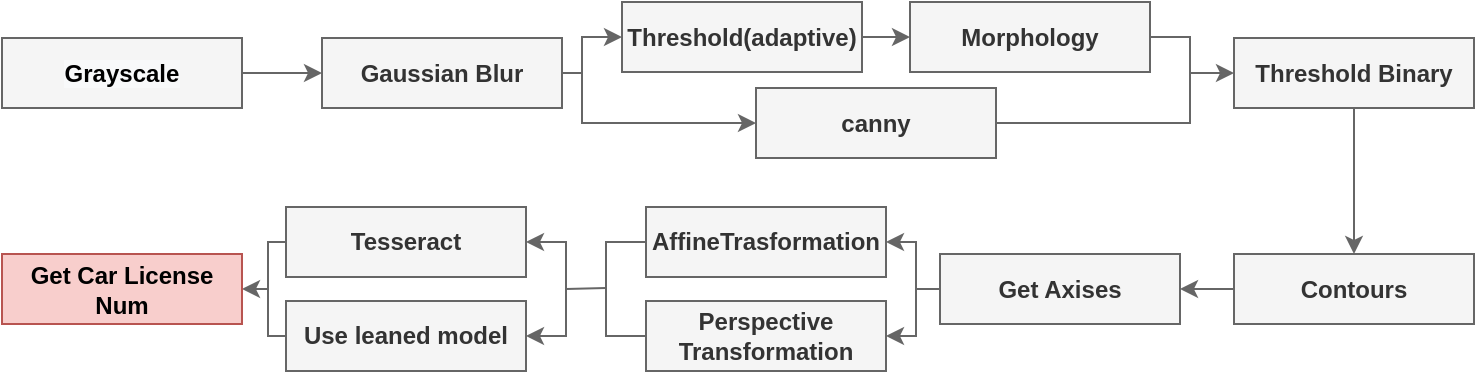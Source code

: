 <mxfile version="14.7.3" type="device"><diagram id="V0GOn_YR5qKqMxzWaT6M" name="Page-1"><mxGraphModel dx="981" dy="526" grid="0" gridSize="10" guides="1" tooltips="1" connect="1" arrows="1" fold="1" page="1" pageScale="1" pageWidth="827" pageHeight="583" math="0" shadow="0"><root><mxCell id="0"/><mxCell id="1" parent="0"/><mxCell id="KjbwLUA2uIQoaoJubunj-9" value="" style="edgeStyle=orthogonalEdgeStyle;rounded=0;orthogonalLoop=1;jettySize=auto;html=1;fillColor=#f5f5f5;strokeColor=#666666;fontStyle=1;fontFamily=Helvetica;" edge="1" parent="1" source="KjbwLUA2uIQoaoJubunj-3" target="KjbwLUA2uIQoaoJubunj-4"><mxGeometry relative="1" as="geometry"/></mxCell><mxCell id="KjbwLUA2uIQoaoJubunj-3" value="&#10;&#10;&lt;span style=&quot;color: rgb(0, 0, 0); font-size: 12px; font-style: normal; letter-spacing: normal; text-align: center; text-indent: 0px; text-transform: none; word-spacing: 0px; background-color: rgb(248, 249, 250); display: inline; float: none;&quot;&gt;Grayscale&lt;/span&gt;&#10;&#10;" style="rounded=0;whiteSpace=wrap;html=1;fillColor=#f5f5f5;strokeColor=#666666;fontColor=#333333;fontStyle=1;fontFamily=Helvetica;" vertex="1" parent="1"><mxGeometry x="39" y="65" width="120" height="35" as="geometry"/></mxCell><mxCell id="KjbwLUA2uIQoaoJubunj-37" style="edgeStyle=orthogonalEdgeStyle;rounded=0;orthogonalLoop=1;jettySize=auto;html=1;exitX=1;exitY=0.5;exitDx=0;exitDy=0;startArrow=none;startFill=0;endArrow=none;endFill=0;fillColor=#f5f5f5;strokeColor=#666666;fontStyle=1;fontFamily=Helvetica;" edge="1" parent="1" source="KjbwLUA2uIQoaoJubunj-4"><mxGeometry relative="1" as="geometry"><mxPoint x="329.345" y="82.5" as="targetPoint"/></mxGeometry></mxCell><mxCell id="KjbwLUA2uIQoaoJubunj-4" value="Gaussian Blur" style="rounded=0;whiteSpace=wrap;html=1;fillColor=#f5f5f5;strokeColor=#666666;fontColor=#333333;fontStyle=1;fontFamily=Helvetica;" vertex="1" parent="1"><mxGeometry x="199" y="65" width="120" height="35" as="geometry"/></mxCell><mxCell id="KjbwLUA2uIQoaoJubunj-12" style="edgeStyle=orthogonalEdgeStyle;rounded=0;orthogonalLoop=1;jettySize=auto;html=1;exitX=1;exitY=0.5;exitDx=0;exitDy=0;entryX=0;entryY=0.5;entryDx=0;entryDy=0;fillColor=#f5f5f5;strokeColor=#666666;fontStyle=1;fontFamily=Helvetica;" edge="1" parent="1" source="KjbwLUA2uIQoaoJubunj-5" target="KjbwLUA2uIQoaoJubunj-7"><mxGeometry relative="1" as="geometry"/></mxCell><mxCell id="KjbwLUA2uIQoaoJubunj-34" style="edgeStyle=orthogonalEdgeStyle;rounded=0;orthogonalLoop=1;jettySize=auto;html=1;exitX=0;exitY=0.5;exitDx=0;exitDy=0;entryX=0;entryY=0.5;entryDx=0;entryDy=0;startArrow=classic;startFill=1;endArrow=classic;endFill=1;fillColor=#f5f5f5;strokeColor=#666666;fontStyle=1;fontFamily=Helvetica;" edge="1" parent="1" source="KjbwLUA2uIQoaoJubunj-5" target="KjbwLUA2uIQoaoJubunj-8"><mxGeometry relative="1" as="geometry"/></mxCell><mxCell id="KjbwLUA2uIQoaoJubunj-5" value="Threshold(adaptive)" style="rounded=0;whiteSpace=wrap;html=1;fillColor=#f5f5f5;strokeColor=#666666;fontColor=#333333;fontStyle=1;fontFamily=Helvetica;" vertex="1" parent="1"><mxGeometry x="349" y="47" width="120" height="35" as="geometry"/></mxCell><mxCell id="KjbwLUA2uIQoaoJubunj-26" style="edgeStyle=none;rounded=0;orthogonalLoop=1;jettySize=auto;html=1;exitX=0.5;exitY=1;exitDx=0;exitDy=0;entryX=0.5;entryY=0;entryDx=0;entryDy=0;fillColor=#f5f5f5;strokeColor=#666666;fontStyle=1;fontFamily=Helvetica;" edge="1" parent="1" source="KjbwLUA2uIQoaoJubunj-6" target="KjbwLUA2uIQoaoJubunj-17"><mxGeometry relative="1" as="geometry"/></mxCell><mxCell id="KjbwLUA2uIQoaoJubunj-36" style="edgeStyle=orthogonalEdgeStyle;rounded=0;orthogonalLoop=1;jettySize=auto;html=1;exitX=0;exitY=0.5;exitDx=0;exitDy=0;startArrow=classic;startFill=1;endArrow=none;endFill=0;fillColor=#f5f5f5;strokeColor=#666666;fontStyle=1;fontFamily=Helvetica;" edge="1" parent="1" source="KjbwLUA2uIQoaoJubunj-6"><mxGeometry relative="1" as="geometry"><mxPoint x="633.483" y="82.276" as="targetPoint"/></mxGeometry></mxCell><mxCell id="KjbwLUA2uIQoaoJubunj-6" value="Threshold Binary" style="rounded=0;whiteSpace=wrap;html=1;fillColor=#f5f5f5;strokeColor=#666666;fontColor=#333333;fontStyle=1;fontFamily=Helvetica;" vertex="1" parent="1"><mxGeometry x="655" y="65" width="120" height="35" as="geometry"/></mxCell><mxCell id="KjbwLUA2uIQoaoJubunj-35" style="edgeStyle=orthogonalEdgeStyle;rounded=0;orthogonalLoop=1;jettySize=auto;html=1;exitX=1;exitY=0.5;exitDx=0;exitDy=0;entryX=1;entryY=0.5;entryDx=0;entryDy=0;startArrow=none;startFill=0;endArrow=none;endFill=0;fillColor=#f5f5f5;strokeColor=#666666;fontStyle=1;fontFamily=Helvetica;" edge="1" parent="1" source="KjbwLUA2uIQoaoJubunj-7" target="KjbwLUA2uIQoaoJubunj-8"><mxGeometry relative="1" as="geometry"/></mxCell><mxCell id="KjbwLUA2uIQoaoJubunj-7" value="Morphology" style="rounded=0;whiteSpace=wrap;html=1;fillColor=#f5f5f5;strokeColor=#666666;fontColor=#333333;fontStyle=1;fontFamily=Helvetica;" vertex="1" parent="1"><mxGeometry x="493" y="47" width="120" height="35" as="geometry"/></mxCell><mxCell id="KjbwLUA2uIQoaoJubunj-8" value="canny" style="rounded=0;whiteSpace=wrap;html=1;fillColor=#f5f5f5;strokeColor=#666666;fontColor=#333333;fontStyle=1;fontFamily=Helvetica;" vertex="1" parent="1"><mxGeometry x="416" y="90" width="120" height="35" as="geometry"/></mxCell><mxCell id="KjbwLUA2uIQoaoJubunj-27" style="edgeStyle=none;rounded=0;orthogonalLoop=1;jettySize=auto;html=1;exitX=0;exitY=0.5;exitDx=0;exitDy=0;entryX=1;entryY=0.5;entryDx=0;entryDy=0;fillColor=#f5f5f5;strokeColor=#666666;fontStyle=1;fontFamily=Helvetica;" edge="1" parent="1" source="KjbwLUA2uIQoaoJubunj-17" target="KjbwLUA2uIQoaoJubunj-18"><mxGeometry relative="1" as="geometry"/></mxCell><mxCell id="KjbwLUA2uIQoaoJubunj-17" value="Contours" style="rounded=0;whiteSpace=wrap;html=1;fillColor=#f5f5f5;strokeColor=#666666;fontColor=#333333;fontStyle=1;fontFamily=Helvetica;" vertex="1" parent="1"><mxGeometry x="655" y="173" width="120" height="35" as="geometry"/></mxCell><mxCell id="KjbwLUA2uIQoaoJubunj-40" style="edgeStyle=orthogonalEdgeStyle;rounded=0;orthogonalLoop=1;jettySize=auto;html=1;exitX=0;exitY=0.5;exitDx=0;exitDy=0;startArrow=none;startFill=0;endArrow=none;endFill=0;fillColor=#f5f5f5;strokeColor=#666666;fontStyle=1;fontFamily=Helvetica;" edge="1" parent="1" source="KjbwLUA2uIQoaoJubunj-18"><mxGeometry relative="1" as="geometry"><mxPoint x="496" y="190" as="targetPoint"/></mxGeometry></mxCell><mxCell id="KjbwLUA2uIQoaoJubunj-18" value="Get Axises" style="rounded=0;whiteSpace=wrap;html=1;fillColor=#f5f5f5;strokeColor=#666666;fontColor=#333333;fontStyle=1;fontFamily=Helvetica;" vertex="1" parent="1"><mxGeometry x="508" y="173" width="120" height="35" as="geometry"/></mxCell><mxCell id="KjbwLUA2uIQoaoJubunj-29" style="edgeStyle=orthogonalEdgeStyle;rounded=0;orthogonalLoop=1;jettySize=auto;html=1;exitX=0;exitY=0.5;exitDx=0;exitDy=0;entryX=0;entryY=0.5;entryDx=0;entryDy=0;endArrow=none;endFill=0;fillColor=#f5f5f5;strokeColor=#666666;fontStyle=1;fontFamily=Helvetica;" edge="1" parent="1" source="KjbwLUA2uIQoaoJubunj-19" target="KjbwLUA2uIQoaoJubunj-20"><mxGeometry relative="1" as="geometry"/></mxCell><mxCell id="KjbwLUA2uIQoaoJubunj-39" style="edgeStyle=orthogonalEdgeStyle;rounded=0;orthogonalLoop=1;jettySize=auto;html=1;exitX=1;exitY=0.5;exitDx=0;exitDy=0;entryX=1;entryY=0.5;entryDx=0;entryDy=0;startArrow=classic;startFill=1;endArrow=classic;endFill=1;fillColor=#f5f5f5;strokeColor=#666666;fontStyle=1;fontFamily=Helvetica;" edge="1" parent="1" source="KjbwLUA2uIQoaoJubunj-19" target="KjbwLUA2uIQoaoJubunj-20"><mxGeometry relative="1" as="geometry"><Array as="points"><mxPoint x="496" y="167"/><mxPoint x="496" y="214"/></Array></mxGeometry></mxCell><mxCell id="KjbwLUA2uIQoaoJubunj-19" value="AffineTrasformation" style="rounded=0;whiteSpace=wrap;html=1;fillColor=#f5f5f5;strokeColor=#666666;fontColor=#333333;fontStyle=1;fontFamily=Helvetica;" vertex="1" parent="1"><mxGeometry x="361" y="149.5" width="120" height="35" as="geometry"/></mxCell><mxCell id="KjbwLUA2uIQoaoJubunj-20" value="Perspective Transformation" style="rounded=0;whiteSpace=wrap;html=1;fillColor=#f5f5f5;strokeColor=#666666;fontColor=#333333;fontStyle=1;fontFamily=Helvetica;" vertex="1" parent="1"><mxGeometry x="361" y="196.5" width="120" height="35" as="geometry"/></mxCell><mxCell id="KjbwLUA2uIQoaoJubunj-30" style="edgeStyle=orthogonalEdgeStyle;rounded=0;orthogonalLoop=1;jettySize=auto;html=1;exitX=1;exitY=0.5;exitDx=0;exitDy=0;entryX=1;entryY=0.5;entryDx=0;entryDy=0;endArrow=classic;endFill=1;fillColor=#f5f5f5;strokeColor=#666666;startArrow=classic;startFill=1;fontStyle=1;fontFamily=Helvetica;" edge="1" parent="1" source="KjbwLUA2uIQoaoJubunj-23" target="KjbwLUA2uIQoaoJubunj-24"><mxGeometry relative="1" as="geometry"/></mxCell><mxCell id="KjbwLUA2uIQoaoJubunj-41" style="edgeStyle=orthogonalEdgeStyle;rounded=0;orthogonalLoop=1;jettySize=auto;html=1;exitX=0;exitY=0.5;exitDx=0;exitDy=0;entryX=0;entryY=0.5;entryDx=0;entryDy=0;startArrow=none;startFill=0;endArrow=none;endFill=0;fillColor=#f5f5f5;strokeColor=#666666;fontStyle=1;fontFamily=Helvetica;" edge="1" parent="1" source="KjbwLUA2uIQoaoJubunj-23" target="KjbwLUA2uIQoaoJubunj-24"><mxGeometry relative="1" as="geometry"><Array as="points"><mxPoint x="172" y="167"/><mxPoint x="172" y="214"/></Array></mxGeometry></mxCell><mxCell id="KjbwLUA2uIQoaoJubunj-23" value="Tesseract" style="rounded=0;whiteSpace=wrap;html=1;fillColor=#f5f5f5;strokeColor=#666666;fontColor=#333333;fontStyle=1;fontFamily=Helvetica;" vertex="1" parent="1"><mxGeometry x="181" y="149.5" width="120" height="35" as="geometry"/></mxCell><mxCell id="KjbwLUA2uIQoaoJubunj-24" value="Use leaned model" style="rounded=0;whiteSpace=wrap;html=1;fillColor=#f5f5f5;strokeColor=#666666;fontColor=#333333;fontStyle=1;fontFamily=Helvetica;" vertex="1" parent="1"><mxGeometry x="181" y="196.5" width="120" height="35" as="geometry"/></mxCell><mxCell id="KjbwLUA2uIQoaoJubunj-42" style="edgeStyle=orthogonalEdgeStyle;rounded=0;orthogonalLoop=1;jettySize=auto;html=1;exitX=1;exitY=0.5;exitDx=0;exitDy=0;startArrow=classic;startFill=1;endArrow=none;endFill=0;fillColor=#f5f5f5;strokeColor=#666666;fontStyle=1;fontFamily=Helvetica;" edge="1" parent="1" source="KjbwLUA2uIQoaoJubunj-25"><mxGeometry relative="1" as="geometry"><mxPoint x="171.944" y="190.5" as="targetPoint"/></mxGeometry></mxCell><mxCell id="KjbwLUA2uIQoaoJubunj-25" value="Get Car License Num" style="rounded=0;whiteSpace=wrap;html=1;fillColor=#f8cecc;strokeColor=#b85450;fontStyle=1;fontFamily=Helvetica;" vertex="1" parent="1"><mxGeometry x="39" y="173" width="120" height="35" as="geometry"/></mxCell><mxCell id="KjbwLUA2uIQoaoJubunj-31" value="" style="endArrow=none;html=1;fillColor=#f5f5f5;strokeColor=#666666;fontStyle=1;fontFamily=Helvetica;" edge="1" parent="1"><mxGeometry width="50" height="50" relative="1" as="geometry"><mxPoint x="321" y="190.44" as="sourcePoint"/><mxPoint x="341" y="190" as="targetPoint"/></mxGeometry></mxCell></root></mxGraphModel></diagram></mxfile>